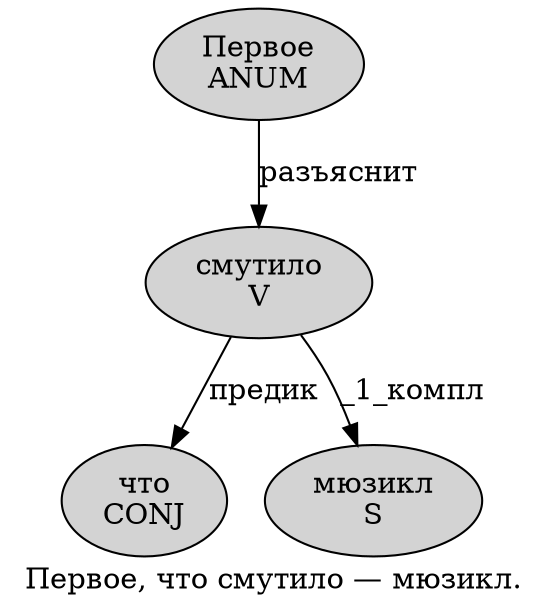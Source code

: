 digraph SENTENCE_765 {
	graph [label="Первое, что смутило — мюзикл."]
	node [style=filled]
		0 [label="Первое
ANUM" color="" fillcolor=lightgray penwidth=1 shape=ellipse]
		2 [label="что
CONJ" color="" fillcolor=lightgray penwidth=1 shape=ellipse]
		3 [label="смутило
V" color="" fillcolor=lightgray penwidth=1 shape=ellipse]
		5 [label="мюзикл
S" color="" fillcolor=lightgray penwidth=1 shape=ellipse]
			0 -> 3 [label="разъяснит"]
			3 -> 2 [label="предик"]
			3 -> 5 [label="_1_компл"]
}